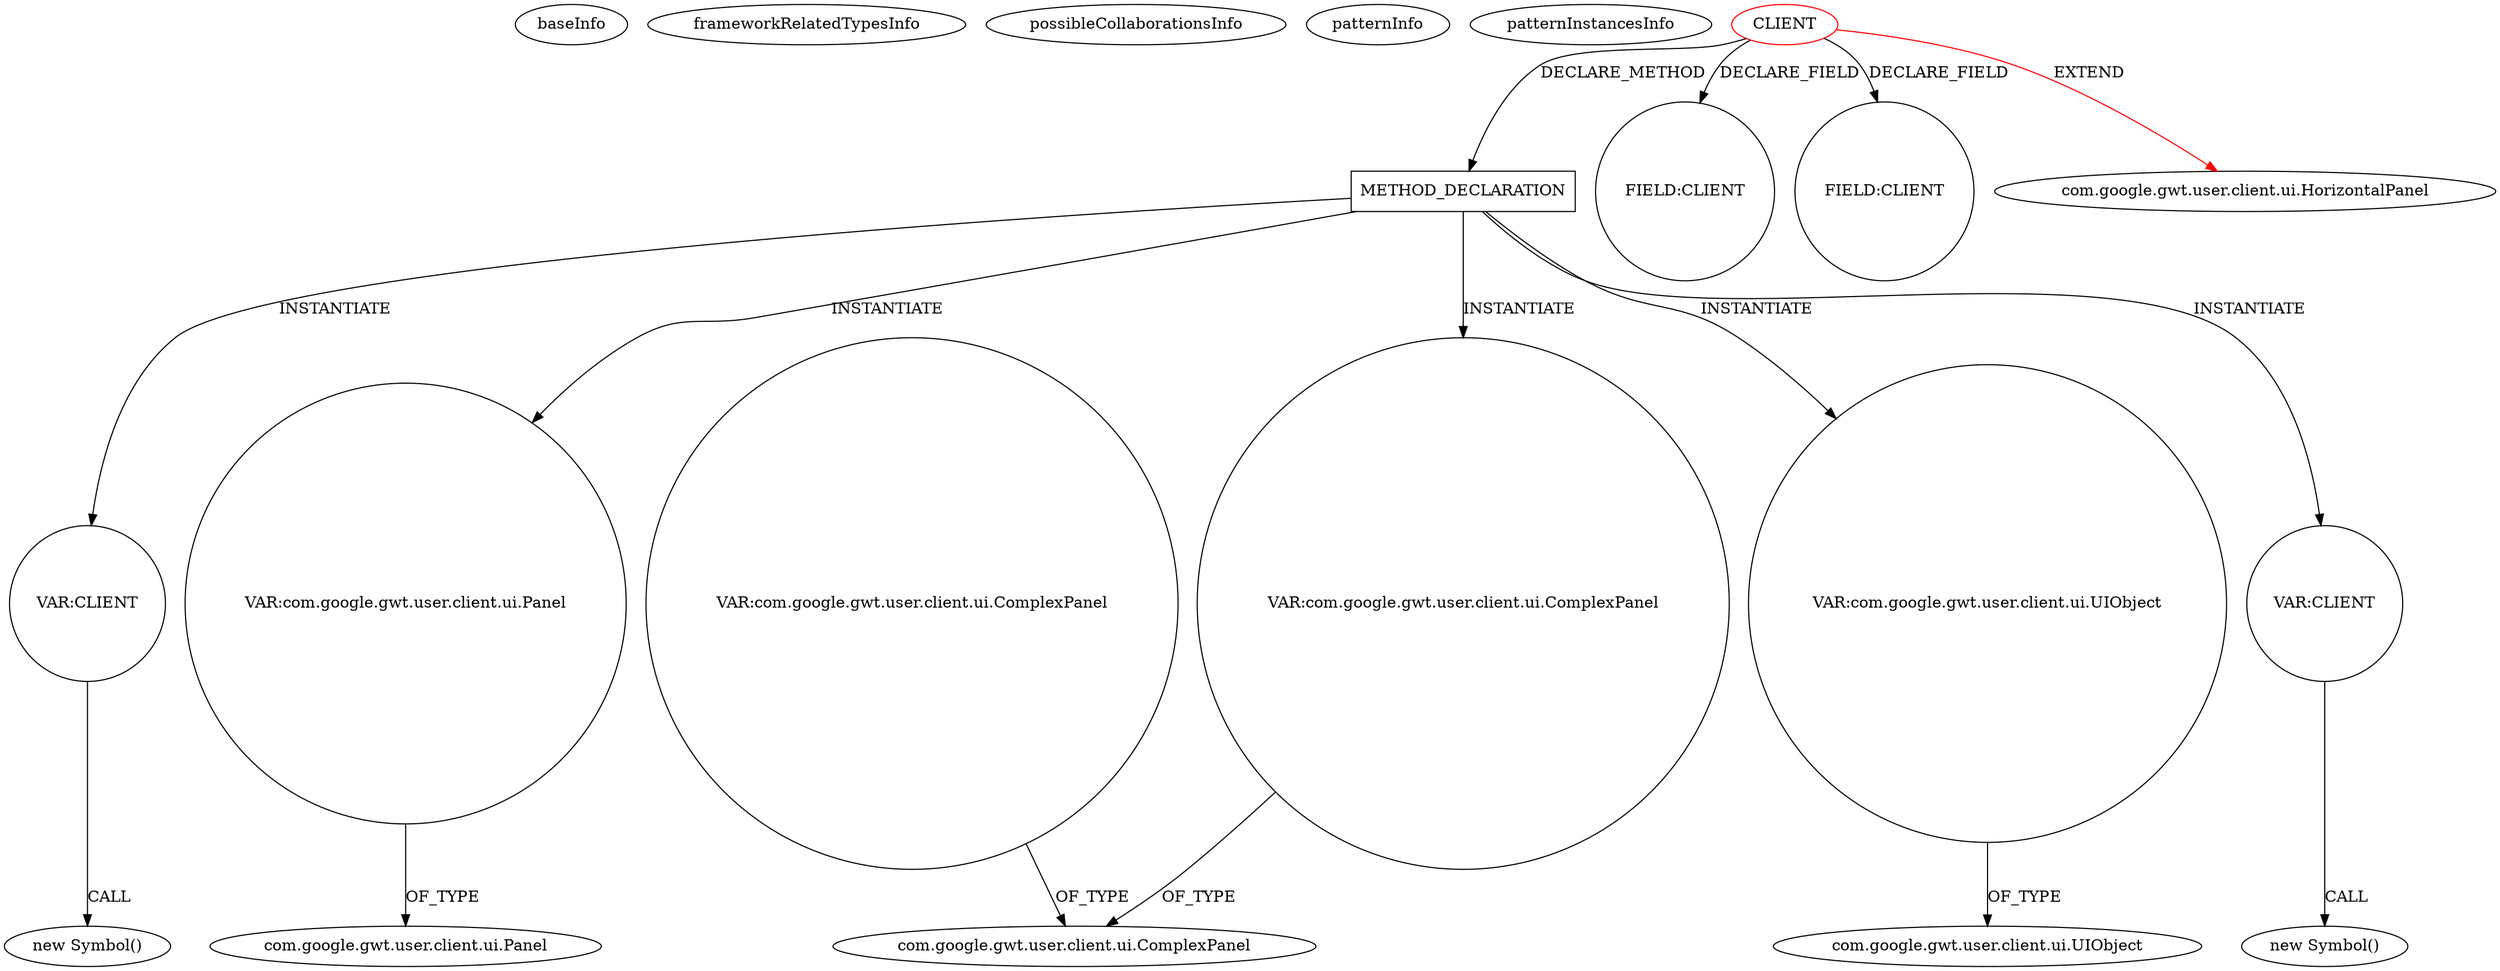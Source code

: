 digraph {
baseInfo[graphId=831,category="pattern",isAnonymous=false,possibleRelation=false]
frameworkRelatedTypesInfo[0="com.google.gwt.user.client.ui.HorizontalPanel"]
possibleCollaborationsInfo[]
patternInfo[frequency=2.0,patternRootClient=0]
patternInstancesInfo[0="luxferrari-AlgebrApp~/luxferrari-AlgebrApp/AlgebrApp-master/AlgebrApp/src/org/luxferrari/algebrapp/client/SubPolynomial.java~SubPolynomial~3660",1="luxferrari-AlgebrApp~/luxferrari-AlgebrApp/AlgebrApp-master/AlgebrApp/src/org/luxferrari/algebrapp/client/Product.java~Product~3664"]
17[label="new Symbol()",vertexType="CONSTRUCTOR_CALL",isFrameworkType=false]
18[label="VAR:CLIENT",vertexType="VARIABLE_EXPRESION",isFrameworkType=false,shape=circle]
7[label="METHOD_DECLARATION",vertexType="CLIENT_METHOD_DECLARATION",isFrameworkType=false,shape=box]
8[label="VAR:com.google.gwt.user.client.ui.Panel",vertexType="VARIABLE_EXPRESION",isFrameworkType=false,shape=circle]
87[label="VAR:com.google.gwt.user.client.ui.UIObject",vertexType="VARIABLE_EXPRESION",isFrameworkType=false,shape=circle]
0[label="CLIENT",vertexType="ROOT_CLIENT_CLASS_DECLARATION",isFrameworkType=false,color=red]
10[label="com.google.gwt.user.client.ui.Panel",vertexType="FRAMEWORK_CLASS_TYPE",isFrameworkType=false]
23[label="com.google.gwt.user.client.ui.UIObject",vertexType="FRAMEWORK_CLASS_TYPE",isFrameworkType=false]
2[label="FIELD:CLIENT",vertexType="FIELD_DECLARATION",isFrameworkType=false,shape=circle]
5[label="FIELD:CLIENT",vertexType="FIELD_DECLARATION",isFrameworkType=false,shape=circle]
34[label="VAR:CLIENT",vertexType="VARIABLE_EXPRESION",isFrameworkType=false,shape=circle]
14[label="VAR:com.google.gwt.user.client.ui.ComplexPanel",vertexType="VARIABLE_EXPRESION",isFrameworkType=false,shape=circle]
1[label="com.google.gwt.user.client.ui.HorizontalPanel",vertexType="FRAMEWORK_CLASS_TYPE",isFrameworkType=false]
33[label="new Symbol()",vertexType="CONSTRUCTOR_CALL",isFrameworkType=false]
16[label="com.google.gwt.user.client.ui.ComplexPanel",vertexType="FRAMEWORK_CLASS_TYPE",isFrameworkType=false]
165[label="VAR:com.google.gwt.user.client.ui.ComplexPanel",vertexType="VARIABLE_EXPRESION",isFrameworkType=false,shape=circle]
0->2[label="DECLARE_FIELD"]
14->16[label="OF_TYPE"]
7->34[label="INSTANTIATE"]
0->5[label="DECLARE_FIELD"]
7->87[label="INSTANTIATE"]
18->17[label="CALL"]
0->1[label="EXTEND",color=red]
0->7[label="DECLARE_METHOD"]
8->10[label="OF_TYPE"]
7->8[label="INSTANTIATE"]
165->16[label="OF_TYPE"]
7->18[label="INSTANTIATE"]
7->14[label="INSTANTIATE"]
87->23[label="OF_TYPE"]
34->33[label="CALL"]
}
